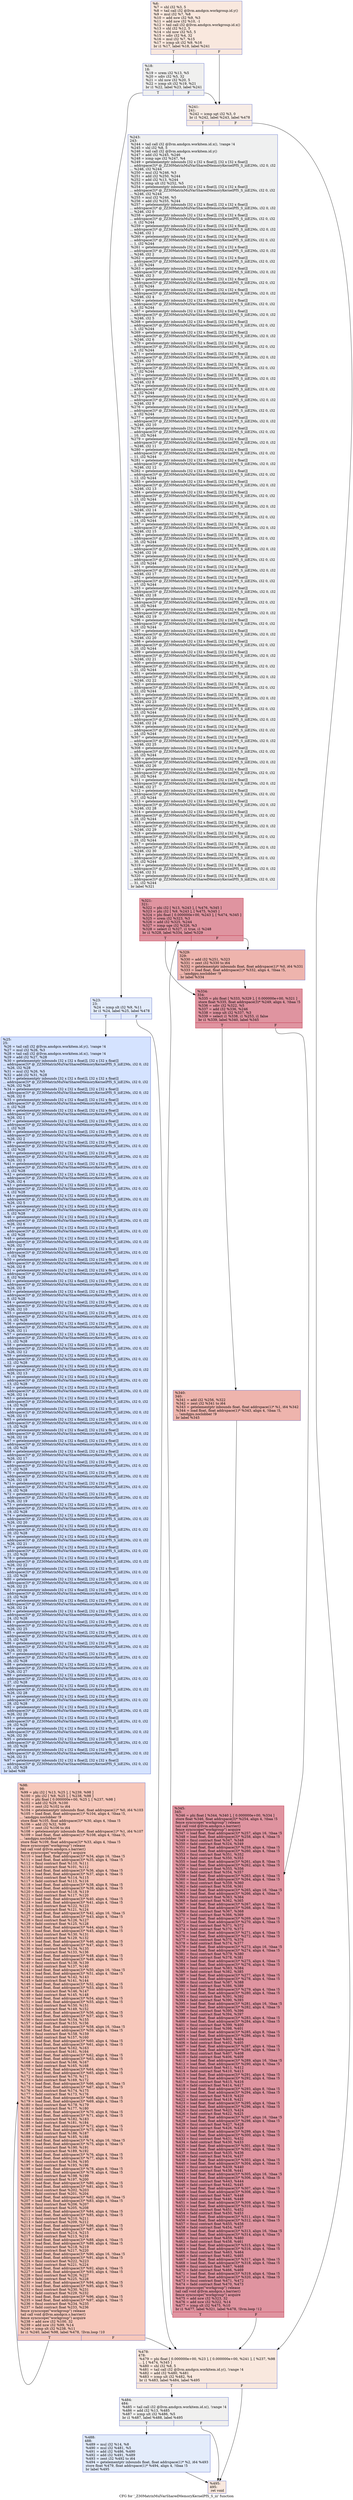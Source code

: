 digraph "CFG for '_Z30MatrixMulVarSharedMemoryKernelPfS_S_iii' function" {
	label="CFG for '_Z30MatrixMulVarSharedMemoryKernelPfS_S_iii' function";

	Node0x4844040 [shape=record,color="#3d50c3ff", style=filled, fillcolor="#f2cab570",label="{%6:\l  %7 = shl i32 %3, 5\l  %8 = tail call i32 @llvm.amdgcn.workgroup.id.y()\l  %9 = mul i32 %7, %8\l  %10 = add nsw i32 %9, %3\l  %11 = add nsw i32 %10, -1\l  %12 = tail call i32 @llvm.amdgcn.workgroup.id.x()\l  %13 = shl i32 %12, 5\l  %14 = shl nsw i32 %5, 5\l  %15 = sdiv i32 %4, 32\l  %16 = mul i32 %7, %15\l  %17 = icmp slt i32 %9, %16\l  br i1 %17, label %18, label %241\l|{<s0>T|<s1>F}}"];
	Node0x4844040:s0 -> Node0x48450b0;
	Node0x4844040:s1 -> Node0x4845140;
	Node0x48450b0 [shape=record,color="#3d50c3ff", style=filled, fillcolor="#dedcdb70",label="{%18:\l18:                                               \l  %19 = srem i32 %13, %5\l  %20 = sdiv i32 %5, 32\l  %21 = shl nsw i32 %20, 5\l  %22 = icmp slt i32 %19, %21\l  br i1 %22, label %23, label %241\l|{<s0>T|<s1>F}}"];
	Node0x48450b0:s0 -> Node0x48454c0;
	Node0x48450b0:s1 -> Node0x4845140;
	Node0x48454c0 [shape=record,color="#3d50c3ff", style=filled, fillcolor="#bfd3f670",label="{%23:\l23:                                               \l  %24 = icmp slt i32 %9, %11\l  br i1 %24, label %25, label %478\l|{<s0>T|<s1>F}}"];
	Node0x48454c0:s0 -> Node0x4845650;
	Node0x48454c0:s1 -> Node0x48456a0;
	Node0x4845650 [shape=record,color="#3d50c3ff", style=filled, fillcolor="#a1c0ff70",label="{%25:\l25:                                               \l  %26 = tail call i32 @llvm.amdgcn.workitem.id.y(), !range !4\l  %27 = mul i32 %26, %3\l  %28 = tail call i32 @llvm.amdgcn.workitem.id.x(), !range !4\l  %29 = add i32 %27, %28\l  %30 = getelementptr inbounds [32 x [32 x float]], [32 x [32 x float]]\l... addrspace(3)* @_ZZ30MatrixMulVarSharedMemoryKernelPfS_S_iiiE2Ms, i32 0, i32\l... %26, i32 %28\l  %31 = mul i32 %26, %5\l  %32 = add i32 %31, %28\l  %33 = getelementptr inbounds [32 x [32 x float]], [32 x [32 x float]]\l... addrspace(3)* @_ZZ30MatrixMulVarSharedMemoryKernelPfS_S_iiiE2Ns, i32 0, i32\l... %26, i32 %28\l  %34 = getelementptr inbounds [32 x [32 x float]], [32 x [32 x float]]\l... addrspace(3)* @_ZZ30MatrixMulVarSharedMemoryKernelPfS_S_iiiE2Ms, i32 0, i32\l... %26, i32 0\l  %35 = getelementptr inbounds [32 x [32 x float]], [32 x [32 x float]]\l... addrspace(3)* @_ZZ30MatrixMulVarSharedMemoryKernelPfS_S_iiiE2Ns, i32 0, i32\l... 0, i32 %28\l  %36 = getelementptr inbounds [32 x [32 x float]], [32 x [32 x float]]\l... addrspace(3)* @_ZZ30MatrixMulVarSharedMemoryKernelPfS_S_iiiE2Ms, i32 0, i32\l... %26, i32 1\l  %37 = getelementptr inbounds [32 x [32 x float]], [32 x [32 x float]]\l... addrspace(3)* @_ZZ30MatrixMulVarSharedMemoryKernelPfS_S_iiiE2Ns, i32 0, i32\l... 1, i32 %28\l  %38 = getelementptr inbounds [32 x [32 x float]], [32 x [32 x float]]\l... addrspace(3)* @_ZZ30MatrixMulVarSharedMemoryKernelPfS_S_iiiE2Ms, i32 0, i32\l... %26, i32 2\l  %39 = getelementptr inbounds [32 x [32 x float]], [32 x [32 x float]]\l... addrspace(3)* @_ZZ30MatrixMulVarSharedMemoryKernelPfS_S_iiiE2Ns, i32 0, i32\l... 2, i32 %28\l  %40 = getelementptr inbounds [32 x [32 x float]], [32 x [32 x float]]\l... addrspace(3)* @_ZZ30MatrixMulVarSharedMemoryKernelPfS_S_iiiE2Ms, i32 0, i32\l... %26, i32 3\l  %41 = getelementptr inbounds [32 x [32 x float]], [32 x [32 x float]]\l... addrspace(3)* @_ZZ30MatrixMulVarSharedMemoryKernelPfS_S_iiiE2Ns, i32 0, i32\l... 3, i32 %28\l  %42 = getelementptr inbounds [32 x [32 x float]], [32 x [32 x float]]\l... addrspace(3)* @_ZZ30MatrixMulVarSharedMemoryKernelPfS_S_iiiE2Ms, i32 0, i32\l... %26, i32 4\l  %43 = getelementptr inbounds [32 x [32 x float]], [32 x [32 x float]]\l... addrspace(3)* @_ZZ30MatrixMulVarSharedMemoryKernelPfS_S_iiiE2Ns, i32 0, i32\l... 4, i32 %28\l  %44 = getelementptr inbounds [32 x [32 x float]], [32 x [32 x float]]\l... addrspace(3)* @_ZZ30MatrixMulVarSharedMemoryKernelPfS_S_iiiE2Ms, i32 0, i32\l... %26, i32 5\l  %45 = getelementptr inbounds [32 x [32 x float]], [32 x [32 x float]]\l... addrspace(3)* @_ZZ30MatrixMulVarSharedMemoryKernelPfS_S_iiiE2Ns, i32 0, i32\l... 5, i32 %28\l  %46 = getelementptr inbounds [32 x [32 x float]], [32 x [32 x float]]\l... addrspace(3)* @_ZZ30MatrixMulVarSharedMemoryKernelPfS_S_iiiE2Ms, i32 0, i32\l... %26, i32 6\l  %47 = getelementptr inbounds [32 x [32 x float]], [32 x [32 x float]]\l... addrspace(3)* @_ZZ30MatrixMulVarSharedMemoryKernelPfS_S_iiiE2Ns, i32 0, i32\l... 6, i32 %28\l  %48 = getelementptr inbounds [32 x [32 x float]], [32 x [32 x float]]\l... addrspace(3)* @_ZZ30MatrixMulVarSharedMemoryKernelPfS_S_iiiE2Ms, i32 0, i32\l... %26, i32 7\l  %49 = getelementptr inbounds [32 x [32 x float]], [32 x [32 x float]]\l... addrspace(3)* @_ZZ30MatrixMulVarSharedMemoryKernelPfS_S_iiiE2Ns, i32 0, i32\l... 7, i32 %28\l  %50 = getelementptr inbounds [32 x [32 x float]], [32 x [32 x float]]\l... addrspace(3)* @_ZZ30MatrixMulVarSharedMemoryKernelPfS_S_iiiE2Ms, i32 0, i32\l... %26, i32 8\l  %51 = getelementptr inbounds [32 x [32 x float]], [32 x [32 x float]]\l... addrspace(3)* @_ZZ30MatrixMulVarSharedMemoryKernelPfS_S_iiiE2Ns, i32 0, i32\l... 8, i32 %28\l  %52 = getelementptr inbounds [32 x [32 x float]], [32 x [32 x float]]\l... addrspace(3)* @_ZZ30MatrixMulVarSharedMemoryKernelPfS_S_iiiE2Ms, i32 0, i32\l... %26, i32 9\l  %53 = getelementptr inbounds [32 x [32 x float]], [32 x [32 x float]]\l... addrspace(3)* @_ZZ30MatrixMulVarSharedMemoryKernelPfS_S_iiiE2Ns, i32 0, i32\l... 9, i32 %28\l  %54 = getelementptr inbounds [32 x [32 x float]], [32 x [32 x float]]\l... addrspace(3)* @_ZZ30MatrixMulVarSharedMemoryKernelPfS_S_iiiE2Ms, i32 0, i32\l... %26, i32 10\l  %55 = getelementptr inbounds [32 x [32 x float]], [32 x [32 x float]]\l... addrspace(3)* @_ZZ30MatrixMulVarSharedMemoryKernelPfS_S_iiiE2Ns, i32 0, i32\l... 10, i32 %28\l  %56 = getelementptr inbounds [32 x [32 x float]], [32 x [32 x float]]\l... addrspace(3)* @_ZZ30MatrixMulVarSharedMemoryKernelPfS_S_iiiE2Ms, i32 0, i32\l... %26, i32 11\l  %57 = getelementptr inbounds [32 x [32 x float]], [32 x [32 x float]]\l... addrspace(3)* @_ZZ30MatrixMulVarSharedMemoryKernelPfS_S_iiiE2Ns, i32 0, i32\l... 11, i32 %28\l  %58 = getelementptr inbounds [32 x [32 x float]], [32 x [32 x float]]\l... addrspace(3)* @_ZZ30MatrixMulVarSharedMemoryKernelPfS_S_iiiE2Ms, i32 0, i32\l... %26, i32 12\l  %59 = getelementptr inbounds [32 x [32 x float]], [32 x [32 x float]]\l... addrspace(3)* @_ZZ30MatrixMulVarSharedMemoryKernelPfS_S_iiiE2Ns, i32 0, i32\l... 12, i32 %28\l  %60 = getelementptr inbounds [32 x [32 x float]], [32 x [32 x float]]\l... addrspace(3)* @_ZZ30MatrixMulVarSharedMemoryKernelPfS_S_iiiE2Ms, i32 0, i32\l... %26, i32 13\l  %61 = getelementptr inbounds [32 x [32 x float]], [32 x [32 x float]]\l... addrspace(3)* @_ZZ30MatrixMulVarSharedMemoryKernelPfS_S_iiiE2Ns, i32 0, i32\l... 13, i32 %28\l  %62 = getelementptr inbounds [32 x [32 x float]], [32 x [32 x float]]\l... addrspace(3)* @_ZZ30MatrixMulVarSharedMemoryKernelPfS_S_iiiE2Ms, i32 0, i32\l... %26, i32 14\l  %63 = getelementptr inbounds [32 x [32 x float]], [32 x [32 x float]]\l... addrspace(3)* @_ZZ30MatrixMulVarSharedMemoryKernelPfS_S_iiiE2Ns, i32 0, i32\l... 14, i32 %28\l  %64 = getelementptr inbounds [32 x [32 x float]], [32 x [32 x float]]\l... addrspace(3)* @_ZZ30MatrixMulVarSharedMemoryKernelPfS_S_iiiE2Ms, i32 0, i32\l... %26, i32 15\l  %65 = getelementptr inbounds [32 x [32 x float]], [32 x [32 x float]]\l... addrspace(3)* @_ZZ30MatrixMulVarSharedMemoryKernelPfS_S_iiiE2Ns, i32 0, i32\l... 15, i32 %28\l  %66 = getelementptr inbounds [32 x [32 x float]], [32 x [32 x float]]\l... addrspace(3)* @_ZZ30MatrixMulVarSharedMemoryKernelPfS_S_iiiE2Ms, i32 0, i32\l... %26, i32 16\l  %67 = getelementptr inbounds [32 x [32 x float]], [32 x [32 x float]]\l... addrspace(3)* @_ZZ30MatrixMulVarSharedMemoryKernelPfS_S_iiiE2Ns, i32 0, i32\l... 16, i32 %28\l  %68 = getelementptr inbounds [32 x [32 x float]], [32 x [32 x float]]\l... addrspace(3)* @_ZZ30MatrixMulVarSharedMemoryKernelPfS_S_iiiE2Ms, i32 0, i32\l... %26, i32 17\l  %69 = getelementptr inbounds [32 x [32 x float]], [32 x [32 x float]]\l... addrspace(3)* @_ZZ30MatrixMulVarSharedMemoryKernelPfS_S_iiiE2Ns, i32 0, i32\l... 17, i32 %28\l  %70 = getelementptr inbounds [32 x [32 x float]], [32 x [32 x float]]\l... addrspace(3)* @_ZZ30MatrixMulVarSharedMemoryKernelPfS_S_iiiE2Ms, i32 0, i32\l... %26, i32 18\l  %71 = getelementptr inbounds [32 x [32 x float]], [32 x [32 x float]]\l... addrspace(3)* @_ZZ30MatrixMulVarSharedMemoryKernelPfS_S_iiiE2Ns, i32 0, i32\l... 18, i32 %28\l  %72 = getelementptr inbounds [32 x [32 x float]], [32 x [32 x float]]\l... addrspace(3)* @_ZZ30MatrixMulVarSharedMemoryKernelPfS_S_iiiE2Ms, i32 0, i32\l... %26, i32 19\l  %73 = getelementptr inbounds [32 x [32 x float]], [32 x [32 x float]]\l... addrspace(3)* @_ZZ30MatrixMulVarSharedMemoryKernelPfS_S_iiiE2Ns, i32 0, i32\l... 19, i32 %28\l  %74 = getelementptr inbounds [32 x [32 x float]], [32 x [32 x float]]\l... addrspace(3)* @_ZZ30MatrixMulVarSharedMemoryKernelPfS_S_iiiE2Ms, i32 0, i32\l... %26, i32 20\l  %75 = getelementptr inbounds [32 x [32 x float]], [32 x [32 x float]]\l... addrspace(3)* @_ZZ30MatrixMulVarSharedMemoryKernelPfS_S_iiiE2Ns, i32 0, i32\l... 20, i32 %28\l  %76 = getelementptr inbounds [32 x [32 x float]], [32 x [32 x float]]\l... addrspace(3)* @_ZZ30MatrixMulVarSharedMemoryKernelPfS_S_iiiE2Ms, i32 0, i32\l... %26, i32 21\l  %77 = getelementptr inbounds [32 x [32 x float]], [32 x [32 x float]]\l... addrspace(3)* @_ZZ30MatrixMulVarSharedMemoryKernelPfS_S_iiiE2Ns, i32 0, i32\l... 21, i32 %28\l  %78 = getelementptr inbounds [32 x [32 x float]], [32 x [32 x float]]\l... addrspace(3)* @_ZZ30MatrixMulVarSharedMemoryKernelPfS_S_iiiE2Ms, i32 0, i32\l... %26, i32 22\l  %79 = getelementptr inbounds [32 x [32 x float]], [32 x [32 x float]]\l... addrspace(3)* @_ZZ30MatrixMulVarSharedMemoryKernelPfS_S_iiiE2Ns, i32 0, i32\l... 22, i32 %28\l  %80 = getelementptr inbounds [32 x [32 x float]], [32 x [32 x float]]\l... addrspace(3)* @_ZZ30MatrixMulVarSharedMemoryKernelPfS_S_iiiE2Ms, i32 0, i32\l... %26, i32 23\l  %81 = getelementptr inbounds [32 x [32 x float]], [32 x [32 x float]]\l... addrspace(3)* @_ZZ30MatrixMulVarSharedMemoryKernelPfS_S_iiiE2Ns, i32 0, i32\l... 23, i32 %28\l  %82 = getelementptr inbounds [32 x [32 x float]], [32 x [32 x float]]\l... addrspace(3)* @_ZZ30MatrixMulVarSharedMemoryKernelPfS_S_iiiE2Ms, i32 0, i32\l... %26, i32 24\l  %83 = getelementptr inbounds [32 x [32 x float]], [32 x [32 x float]]\l... addrspace(3)* @_ZZ30MatrixMulVarSharedMemoryKernelPfS_S_iiiE2Ns, i32 0, i32\l... 24, i32 %28\l  %84 = getelementptr inbounds [32 x [32 x float]], [32 x [32 x float]]\l... addrspace(3)* @_ZZ30MatrixMulVarSharedMemoryKernelPfS_S_iiiE2Ms, i32 0, i32\l... %26, i32 25\l  %85 = getelementptr inbounds [32 x [32 x float]], [32 x [32 x float]]\l... addrspace(3)* @_ZZ30MatrixMulVarSharedMemoryKernelPfS_S_iiiE2Ns, i32 0, i32\l... 25, i32 %28\l  %86 = getelementptr inbounds [32 x [32 x float]], [32 x [32 x float]]\l... addrspace(3)* @_ZZ30MatrixMulVarSharedMemoryKernelPfS_S_iiiE2Ms, i32 0, i32\l... %26, i32 26\l  %87 = getelementptr inbounds [32 x [32 x float]], [32 x [32 x float]]\l... addrspace(3)* @_ZZ30MatrixMulVarSharedMemoryKernelPfS_S_iiiE2Ns, i32 0, i32\l... 26, i32 %28\l  %88 = getelementptr inbounds [32 x [32 x float]], [32 x [32 x float]]\l... addrspace(3)* @_ZZ30MatrixMulVarSharedMemoryKernelPfS_S_iiiE2Ms, i32 0, i32\l... %26, i32 27\l  %89 = getelementptr inbounds [32 x [32 x float]], [32 x [32 x float]]\l... addrspace(3)* @_ZZ30MatrixMulVarSharedMemoryKernelPfS_S_iiiE2Ns, i32 0, i32\l... 27, i32 %28\l  %90 = getelementptr inbounds [32 x [32 x float]], [32 x [32 x float]]\l... addrspace(3)* @_ZZ30MatrixMulVarSharedMemoryKernelPfS_S_iiiE2Ms, i32 0, i32\l... %26, i32 28\l  %91 = getelementptr inbounds [32 x [32 x float]], [32 x [32 x float]]\l... addrspace(3)* @_ZZ30MatrixMulVarSharedMemoryKernelPfS_S_iiiE2Ns, i32 0, i32\l... 28, i32 %28\l  %92 = getelementptr inbounds [32 x [32 x float]], [32 x [32 x float]]\l... addrspace(3)* @_ZZ30MatrixMulVarSharedMemoryKernelPfS_S_iiiE2Ms, i32 0, i32\l... %26, i32 29\l  %93 = getelementptr inbounds [32 x [32 x float]], [32 x [32 x float]]\l... addrspace(3)* @_ZZ30MatrixMulVarSharedMemoryKernelPfS_S_iiiE2Ns, i32 0, i32\l... 29, i32 %28\l  %94 = getelementptr inbounds [32 x [32 x float]], [32 x [32 x float]]\l... addrspace(3)* @_ZZ30MatrixMulVarSharedMemoryKernelPfS_S_iiiE2Ms, i32 0, i32\l... %26, i32 30\l  %95 = getelementptr inbounds [32 x [32 x float]], [32 x [32 x float]]\l... addrspace(3)* @_ZZ30MatrixMulVarSharedMemoryKernelPfS_S_iiiE2Ns, i32 0, i32\l... 30, i32 %28\l  %96 = getelementptr inbounds [32 x [32 x float]], [32 x [32 x float]]\l... addrspace(3)* @_ZZ30MatrixMulVarSharedMemoryKernelPfS_S_iiiE2Ms, i32 0, i32\l... %26, i32 31\l  %97 = getelementptr inbounds [32 x [32 x float]], [32 x [32 x float]]\l... addrspace(3)* @_ZZ30MatrixMulVarSharedMemoryKernelPfS_S_iiiE2Ns, i32 0, i32\l... 31, i32 %28\l  br label %98\l}"];
	Node0x4845650 -> Node0x484b2d0;
	Node0x484b2d0 [shape=record,color="#3d50c3ff", style=filled, fillcolor="#ed836670",label="{%98:\l98:                                               \l  %99 = phi i32 [ %13, %25 ], [ %239, %98 ]\l  %100 = phi i32 [ %9, %25 ], [ %238, %98 ]\l  %101 = phi float [ 0.000000e+00, %25 ], [ %237, %98 ]\l  %102 = add i32 %29, %100\l  %103 = zext i32 %102 to i64\l  %104 = getelementptr inbounds float, float addrspace(1)* %0, i64 %103\l  %105 = load float, float addrspace(1)* %104, align 4, !tbaa !5,\l... !amdgpu.noclobber !9\l  store float %105, float addrspace(3)* %30, align 4, !tbaa !5\l  %106 = add i32 %32, %99\l  %107 = zext i32 %106 to i64\l  %108 = getelementptr inbounds float, float addrspace(1)* %1, i64 %107\l  %109 = load float, float addrspace(1)* %108, align 4, !tbaa !5,\l... !amdgpu.noclobber !9\l  store float %109, float addrspace(3)* %33, align 4, !tbaa !5\l  fence syncscope(\"workgroup\") release\l  tail call void @llvm.amdgcn.s.barrier()\l  fence syncscope(\"workgroup\") acquire\l  %110 = load float, float addrspace(3)* %34, align 16, !tbaa !5\l  %111 = load float, float addrspace(3)* %35, align 4, !tbaa !5\l  %112 = fmul contract float %110, %111\l  %113 = fadd contract float %101, %112\l  %114 = load float, float addrspace(3)* %36, align 4, !tbaa !5\l  %115 = load float, float addrspace(3)* %37, align 4, !tbaa !5\l  %116 = fmul contract float %114, %115\l  %117 = fadd contract float %113, %116\l  %118 = load float, float addrspace(3)* %38, align 8, !tbaa !5\l  %119 = load float, float addrspace(3)* %39, align 4, !tbaa !5\l  %120 = fmul contract float %118, %119\l  %121 = fadd contract float %117, %120\l  %122 = load float, float addrspace(3)* %40, align 4, !tbaa !5\l  %123 = load float, float addrspace(3)* %41, align 4, !tbaa !5\l  %124 = fmul contract float %122, %123\l  %125 = fadd contract float %121, %124\l  %126 = load float, float addrspace(3)* %42, align 16, !tbaa !5\l  %127 = load float, float addrspace(3)* %43, align 4, !tbaa !5\l  %128 = fmul contract float %126, %127\l  %129 = fadd contract float %125, %128\l  %130 = load float, float addrspace(3)* %44, align 4, !tbaa !5\l  %131 = load float, float addrspace(3)* %45, align 4, !tbaa !5\l  %132 = fmul contract float %130, %131\l  %133 = fadd contract float %129, %132\l  %134 = load float, float addrspace(3)* %46, align 8, !tbaa !5\l  %135 = load float, float addrspace(3)* %47, align 4, !tbaa !5\l  %136 = fmul contract float %134, %135\l  %137 = fadd contract float %133, %136\l  %138 = load float, float addrspace(3)* %48, align 4, !tbaa !5\l  %139 = load float, float addrspace(3)* %49, align 4, !tbaa !5\l  %140 = fmul contract float %138, %139\l  %141 = fadd contract float %137, %140\l  %142 = load float, float addrspace(3)* %50, align 16, !tbaa !5\l  %143 = load float, float addrspace(3)* %51, align 4, !tbaa !5\l  %144 = fmul contract float %142, %143\l  %145 = fadd contract float %141, %144\l  %146 = load float, float addrspace(3)* %52, align 4, !tbaa !5\l  %147 = load float, float addrspace(3)* %53, align 4, !tbaa !5\l  %148 = fmul contract float %146, %147\l  %149 = fadd contract float %145, %148\l  %150 = load float, float addrspace(3)* %54, align 8, !tbaa !5\l  %151 = load float, float addrspace(3)* %55, align 4, !tbaa !5\l  %152 = fmul contract float %150, %151\l  %153 = fadd contract float %149, %152\l  %154 = load float, float addrspace(3)* %56, align 4, !tbaa !5\l  %155 = load float, float addrspace(3)* %57, align 4, !tbaa !5\l  %156 = fmul contract float %154, %155\l  %157 = fadd contract float %153, %156\l  %158 = load float, float addrspace(3)* %58, align 16, !tbaa !5\l  %159 = load float, float addrspace(3)* %59, align 4, !tbaa !5\l  %160 = fmul contract float %158, %159\l  %161 = fadd contract float %157, %160\l  %162 = load float, float addrspace(3)* %60, align 4, !tbaa !5\l  %163 = load float, float addrspace(3)* %61, align 4, !tbaa !5\l  %164 = fmul contract float %162, %163\l  %165 = fadd contract float %161, %164\l  %166 = load float, float addrspace(3)* %62, align 8, !tbaa !5\l  %167 = load float, float addrspace(3)* %63, align 4, !tbaa !5\l  %168 = fmul contract float %166, %167\l  %169 = fadd contract float %165, %168\l  %170 = load float, float addrspace(3)* %64, align 4, !tbaa !5\l  %171 = load float, float addrspace(3)* %65, align 4, !tbaa !5\l  %172 = fmul contract float %170, %171\l  %173 = fadd contract float %169, %172\l  %174 = load float, float addrspace(3)* %66, align 16, !tbaa !5\l  %175 = load float, float addrspace(3)* %67, align 4, !tbaa !5\l  %176 = fmul contract float %174, %175\l  %177 = fadd contract float %173, %176\l  %178 = load float, float addrspace(3)* %68, align 4, !tbaa !5\l  %179 = load float, float addrspace(3)* %69, align 4, !tbaa !5\l  %180 = fmul contract float %178, %179\l  %181 = fadd contract float %177, %180\l  %182 = load float, float addrspace(3)* %70, align 8, !tbaa !5\l  %183 = load float, float addrspace(3)* %71, align 4, !tbaa !5\l  %184 = fmul contract float %182, %183\l  %185 = fadd contract float %181, %184\l  %186 = load float, float addrspace(3)* %72, align 4, !tbaa !5\l  %187 = load float, float addrspace(3)* %73, align 4, !tbaa !5\l  %188 = fmul contract float %186, %187\l  %189 = fadd contract float %185, %188\l  %190 = load float, float addrspace(3)* %74, align 16, !tbaa !5\l  %191 = load float, float addrspace(3)* %75, align 4, !tbaa !5\l  %192 = fmul contract float %190, %191\l  %193 = fadd contract float %189, %192\l  %194 = load float, float addrspace(3)* %76, align 4, !tbaa !5\l  %195 = load float, float addrspace(3)* %77, align 4, !tbaa !5\l  %196 = fmul contract float %194, %195\l  %197 = fadd contract float %193, %196\l  %198 = load float, float addrspace(3)* %78, align 8, !tbaa !5\l  %199 = load float, float addrspace(3)* %79, align 4, !tbaa !5\l  %200 = fmul contract float %198, %199\l  %201 = fadd contract float %197, %200\l  %202 = load float, float addrspace(3)* %80, align 4, !tbaa !5\l  %203 = load float, float addrspace(3)* %81, align 4, !tbaa !5\l  %204 = fmul contract float %202, %203\l  %205 = fadd contract float %201, %204\l  %206 = load float, float addrspace(3)* %82, align 16, !tbaa !5\l  %207 = load float, float addrspace(3)* %83, align 4, !tbaa !5\l  %208 = fmul contract float %206, %207\l  %209 = fadd contract float %205, %208\l  %210 = load float, float addrspace(3)* %84, align 4, !tbaa !5\l  %211 = load float, float addrspace(3)* %85, align 4, !tbaa !5\l  %212 = fmul contract float %210, %211\l  %213 = fadd contract float %209, %212\l  %214 = load float, float addrspace(3)* %86, align 8, !tbaa !5\l  %215 = load float, float addrspace(3)* %87, align 4, !tbaa !5\l  %216 = fmul contract float %214, %215\l  %217 = fadd contract float %213, %216\l  %218 = load float, float addrspace(3)* %88, align 4, !tbaa !5\l  %219 = load float, float addrspace(3)* %89, align 4, !tbaa !5\l  %220 = fmul contract float %218, %219\l  %221 = fadd contract float %217, %220\l  %222 = load float, float addrspace(3)* %90, align 16, !tbaa !5\l  %223 = load float, float addrspace(3)* %91, align 4, !tbaa !5\l  %224 = fmul contract float %222, %223\l  %225 = fadd contract float %221, %224\l  %226 = load float, float addrspace(3)* %92, align 4, !tbaa !5\l  %227 = load float, float addrspace(3)* %93, align 4, !tbaa !5\l  %228 = fmul contract float %226, %227\l  %229 = fadd contract float %225, %228\l  %230 = load float, float addrspace(3)* %94, align 8, !tbaa !5\l  %231 = load float, float addrspace(3)* %95, align 4, !tbaa !5\l  %232 = fmul contract float %230, %231\l  %233 = fadd contract float %229, %232\l  %234 = load float, float addrspace(3)* %96, align 4, !tbaa !5\l  %235 = load float, float addrspace(3)* %97, align 4, !tbaa !5\l  %236 = fmul contract float %234, %235\l  %237 = fadd contract float %233, %236\l  fence syncscope(\"workgroup\") release\l  tail call void @llvm.amdgcn.s.barrier()\l  fence syncscope(\"workgroup\") acquire\l  %238 = add nsw i32 %100, 32\l  %239 = add nsw i32 %99, %14\l  %240 = icmp slt i32 %238, %11\l  br i1 %240, label %98, label %478, !llvm.loop !10\l|{<s0>T|<s1>F}}"];
	Node0x484b2d0:s0 -> Node0x484b2d0;
	Node0x484b2d0:s1 -> Node0x48456a0;
	Node0x4845140 [shape=record,color="#3d50c3ff", style=filled, fillcolor="#ecd3c570",label="{%241:\l241:                                              \l  %242 = icmp sgt i32 %3, 0\l  br i1 %242, label %243, label %478\l|{<s0>T|<s1>F}}"];
	Node0x4845140:s0 -> Node0x48535e0;
	Node0x4845140:s1 -> Node0x48456a0;
	Node0x48535e0 [shape=record,color="#3d50c3ff", style=filled, fillcolor="#dbdcde70",label="{%243:\l243:                                              \l  %244 = tail call i32 @llvm.amdgcn.workitem.id.x(), !range !4\l  %245 = shl i32 %8, 5\l  %246 = tail call i32 @llvm.amdgcn.workitem.id.y()\l  %247 = add i32 %245, %246\l  %248 = icmp uge i32 %247, %4\l  %249 = getelementptr inbounds [32 x [32 x float]], [32 x [32 x float]]\l... addrspace(3)* @_ZZ30MatrixMulVarSharedMemoryKernelPfS_S_iiiE2Ms, i32 0, i32\l... %246, i32 %244\l  %250 = mul i32 %246, %3\l  %251 = add i32 %250, %244\l  %252 = add i32 %13, %244\l  %253 = icmp ult i32 %252, %5\l  %254 = getelementptr inbounds [32 x [32 x float]], [32 x [32 x float]]\l... addrspace(3)* @_ZZ30MatrixMulVarSharedMemoryKernelPfS_S_iiiE2Ns, i32 0, i32\l... %246, i32 %244\l  %255 = mul i32 %246, %5\l  %256 = add i32 %255, %244\l  %257 = getelementptr inbounds [32 x [32 x float]], [32 x [32 x float]]\l... addrspace(3)* @_ZZ30MatrixMulVarSharedMemoryKernelPfS_S_iiiE2Ms, i32 0, i32\l... %246, i32 0\l  %258 = getelementptr inbounds [32 x [32 x float]], [32 x [32 x float]]\l... addrspace(3)* @_ZZ30MatrixMulVarSharedMemoryKernelPfS_S_iiiE2Ns, i32 0, i32\l... 0, i32 %244\l  %259 = getelementptr inbounds [32 x [32 x float]], [32 x [32 x float]]\l... addrspace(3)* @_ZZ30MatrixMulVarSharedMemoryKernelPfS_S_iiiE2Ms, i32 0, i32\l... %246, i32 1\l  %260 = getelementptr inbounds [32 x [32 x float]], [32 x [32 x float]]\l... addrspace(3)* @_ZZ30MatrixMulVarSharedMemoryKernelPfS_S_iiiE2Ns, i32 0, i32\l... 1, i32 %244\l  %261 = getelementptr inbounds [32 x [32 x float]], [32 x [32 x float]]\l... addrspace(3)* @_ZZ30MatrixMulVarSharedMemoryKernelPfS_S_iiiE2Ms, i32 0, i32\l... %246, i32 2\l  %262 = getelementptr inbounds [32 x [32 x float]], [32 x [32 x float]]\l... addrspace(3)* @_ZZ30MatrixMulVarSharedMemoryKernelPfS_S_iiiE2Ns, i32 0, i32\l... 2, i32 %244\l  %263 = getelementptr inbounds [32 x [32 x float]], [32 x [32 x float]]\l... addrspace(3)* @_ZZ30MatrixMulVarSharedMemoryKernelPfS_S_iiiE2Ms, i32 0, i32\l... %246, i32 3\l  %264 = getelementptr inbounds [32 x [32 x float]], [32 x [32 x float]]\l... addrspace(3)* @_ZZ30MatrixMulVarSharedMemoryKernelPfS_S_iiiE2Ns, i32 0, i32\l... 3, i32 %244\l  %265 = getelementptr inbounds [32 x [32 x float]], [32 x [32 x float]]\l... addrspace(3)* @_ZZ30MatrixMulVarSharedMemoryKernelPfS_S_iiiE2Ms, i32 0, i32\l... %246, i32 4\l  %266 = getelementptr inbounds [32 x [32 x float]], [32 x [32 x float]]\l... addrspace(3)* @_ZZ30MatrixMulVarSharedMemoryKernelPfS_S_iiiE2Ns, i32 0, i32\l... 4, i32 %244\l  %267 = getelementptr inbounds [32 x [32 x float]], [32 x [32 x float]]\l... addrspace(3)* @_ZZ30MatrixMulVarSharedMemoryKernelPfS_S_iiiE2Ms, i32 0, i32\l... %246, i32 5\l  %268 = getelementptr inbounds [32 x [32 x float]], [32 x [32 x float]]\l... addrspace(3)* @_ZZ30MatrixMulVarSharedMemoryKernelPfS_S_iiiE2Ns, i32 0, i32\l... 5, i32 %244\l  %269 = getelementptr inbounds [32 x [32 x float]], [32 x [32 x float]]\l... addrspace(3)* @_ZZ30MatrixMulVarSharedMemoryKernelPfS_S_iiiE2Ms, i32 0, i32\l... %246, i32 6\l  %270 = getelementptr inbounds [32 x [32 x float]], [32 x [32 x float]]\l... addrspace(3)* @_ZZ30MatrixMulVarSharedMemoryKernelPfS_S_iiiE2Ns, i32 0, i32\l... 6, i32 %244\l  %271 = getelementptr inbounds [32 x [32 x float]], [32 x [32 x float]]\l... addrspace(3)* @_ZZ30MatrixMulVarSharedMemoryKernelPfS_S_iiiE2Ms, i32 0, i32\l... %246, i32 7\l  %272 = getelementptr inbounds [32 x [32 x float]], [32 x [32 x float]]\l... addrspace(3)* @_ZZ30MatrixMulVarSharedMemoryKernelPfS_S_iiiE2Ns, i32 0, i32\l... 7, i32 %244\l  %273 = getelementptr inbounds [32 x [32 x float]], [32 x [32 x float]]\l... addrspace(3)* @_ZZ30MatrixMulVarSharedMemoryKernelPfS_S_iiiE2Ms, i32 0, i32\l... %246, i32 8\l  %274 = getelementptr inbounds [32 x [32 x float]], [32 x [32 x float]]\l... addrspace(3)* @_ZZ30MatrixMulVarSharedMemoryKernelPfS_S_iiiE2Ns, i32 0, i32\l... 8, i32 %244\l  %275 = getelementptr inbounds [32 x [32 x float]], [32 x [32 x float]]\l... addrspace(3)* @_ZZ30MatrixMulVarSharedMemoryKernelPfS_S_iiiE2Ms, i32 0, i32\l... %246, i32 9\l  %276 = getelementptr inbounds [32 x [32 x float]], [32 x [32 x float]]\l... addrspace(3)* @_ZZ30MatrixMulVarSharedMemoryKernelPfS_S_iiiE2Ns, i32 0, i32\l... 9, i32 %244\l  %277 = getelementptr inbounds [32 x [32 x float]], [32 x [32 x float]]\l... addrspace(3)* @_ZZ30MatrixMulVarSharedMemoryKernelPfS_S_iiiE2Ms, i32 0, i32\l... %246, i32 10\l  %278 = getelementptr inbounds [32 x [32 x float]], [32 x [32 x float]]\l... addrspace(3)* @_ZZ30MatrixMulVarSharedMemoryKernelPfS_S_iiiE2Ns, i32 0, i32\l... 10, i32 %244\l  %279 = getelementptr inbounds [32 x [32 x float]], [32 x [32 x float]]\l... addrspace(3)* @_ZZ30MatrixMulVarSharedMemoryKernelPfS_S_iiiE2Ms, i32 0, i32\l... %246, i32 11\l  %280 = getelementptr inbounds [32 x [32 x float]], [32 x [32 x float]]\l... addrspace(3)* @_ZZ30MatrixMulVarSharedMemoryKernelPfS_S_iiiE2Ns, i32 0, i32\l... 11, i32 %244\l  %281 = getelementptr inbounds [32 x [32 x float]], [32 x [32 x float]]\l... addrspace(3)* @_ZZ30MatrixMulVarSharedMemoryKernelPfS_S_iiiE2Ms, i32 0, i32\l... %246, i32 12\l  %282 = getelementptr inbounds [32 x [32 x float]], [32 x [32 x float]]\l... addrspace(3)* @_ZZ30MatrixMulVarSharedMemoryKernelPfS_S_iiiE2Ns, i32 0, i32\l... 12, i32 %244\l  %283 = getelementptr inbounds [32 x [32 x float]], [32 x [32 x float]]\l... addrspace(3)* @_ZZ30MatrixMulVarSharedMemoryKernelPfS_S_iiiE2Ms, i32 0, i32\l... %246, i32 13\l  %284 = getelementptr inbounds [32 x [32 x float]], [32 x [32 x float]]\l... addrspace(3)* @_ZZ30MatrixMulVarSharedMemoryKernelPfS_S_iiiE2Ns, i32 0, i32\l... 13, i32 %244\l  %285 = getelementptr inbounds [32 x [32 x float]], [32 x [32 x float]]\l... addrspace(3)* @_ZZ30MatrixMulVarSharedMemoryKernelPfS_S_iiiE2Ms, i32 0, i32\l... %246, i32 14\l  %286 = getelementptr inbounds [32 x [32 x float]], [32 x [32 x float]]\l... addrspace(3)* @_ZZ30MatrixMulVarSharedMemoryKernelPfS_S_iiiE2Ns, i32 0, i32\l... 14, i32 %244\l  %287 = getelementptr inbounds [32 x [32 x float]], [32 x [32 x float]]\l... addrspace(3)* @_ZZ30MatrixMulVarSharedMemoryKernelPfS_S_iiiE2Ms, i32 0, i32\l... %246, i32 15\l  %288 = getelementptr inbounds [32 x [32 x float]], [32 x [32 x float]]\l... addrspace(3)* @_ZZ30MatrixMulVarSharedMemoryKernelPfS_S_iiiE2Ns, i32 0, i32\l... 15, i32 %244\l  %289 = getelementptr inbounds [32 x [32 x float]], [32 x [32 x float]]\l... addrspace(3)* @_ZZ30MatrixMulVarSharedMemoryKernelPfS_S_iiiE2Ms, i32 0, i32\l... %246, i32 16\l  %290 = getelementptr inbounds [32 x [32 x float]], [32 x [32 x float]]\l... addrspace(3)* @_ZZ30MatrixMulVarSharedMemoryKernelPfS_S_iiiE2Ns, i32 0, i32\l... 16, i32 %244\l  %291 = getelementptr inbounds [32 x [32 x float]], [32 x [32 x float]]\l... addrspace(3)* @_ZZ30MatrixMulVarSharedMemoryKernelPfS_S_iiiE2Ms, i32 0, i32\l... %246, i32 17\l  %292 = getelementptr inbounds [32 x [32 x float]], [32 x [32 x float]]\l... addrspace(3)* @_ZZ30MatrixMulVarSharedMemoryKernelPfS_S_iiiE2Ns, i32 0, i32\l... 17, i32 %244\l  %293 = getelementptr inbounds [32 x [32 x float]], [32 x [32 x float]]\l... addrspace(3)* @_ZZ30MatrixMulVarSharedMemoryKernelPfS_S_iiiE2Ms, i32 0, i32\l... %246, i32 18\l  %294 = getelementptr inbounds [32 x [32 x float]], [32 x [32 x float]]\l... addrspace(3)* @_ZZ30MatrixMulVarSharedMemoryKernelPfS_S_iiiE2Ns, i32 0, i32\l... 18, i32 %244\l  %295 = getelementptr inbounds [32 x [32 x float]], [32 x [32 x float]]\l... addrspace(3)* @_ZZ30MatrixMulVarSharedMemoryKernelPfS_S_iiiE2Ms, i32 0, i32\l... %246, i32 19\l  %296 = getelementptr inbounds [32 x [32 x float]], [32 x [32 x float]]\l... addrspace(3)* @_ZZ30MatrixMulVarSharedMemoryKernelPfS_S_iiiE2Ns, i32 0, i32\l... 19, i32 %244\l  %297 = getelementptr inbounds [32 x [32 x float]], [32 x [32 x float]]\l... addrspace(3)* @_ZZ30MatrixMulVarSharedMemoryKernelPfS_S_iiiE2Ms, i32 0, i32\l... %246, i32 20\l  %298 = getelementptr inbounds [32 x [32 x float]], [32 x [32 x float]]\l... addrspace(3)* @_ZZ30MatrixMulVarSharedMemoryKernelPfS_S_iiiE2Ns, i32 0, i32\l... 20, i32 %244\l  %299 = getelementptr inbounds [32 x [32 x float]], [32 x [32 x float]]\l... addrspace(3)* @_ZZ30MatrixMulVarSharedMemoryKernelPfS_S_iiiE2Ms, i32 0, i32\l... %246, i32 21\l  %300 = getelementptr inbounds [32 x [32 x float]], [32 x [32 x float]]\l... addrspace(3)* @_ZZ30MatrixMulVarSharedMemoryKernelPfS_S_iiiE2Ns, i32 0, i32\l... 21, i32 %244\l  %301 = getelementptr inbounds [32 x [32 x float]], [32 x [32 x float]]\l... addrspace(3)* @_ZZ30MatrixMulVarSharedMemoryKernelPfS_S_iiiE2Ms, i32 0, i32\l... %246, i32 22\l  %302 = getelementptr inbounds [32 x [32 x float]], [32 x [32 x float]]\l... addrspace(3)* @_ZZ30MatrixMulVarSharedMemoryKernelPfS_S_iiiE2Ns, i32 0, i32\l... 22, i32 %244\l  %303 = getelementptr inbounds [32 x [32 x float]], [32 x [32 x float]]\l... addrspace(3)* @_ZZ30MatrixMulVarSharedMemoryKernelPfS_S_iiiE2Ms, i32 0, i32\l... %246, i32 23\l  %304 = getelementptr inbounds [32 x [32 x float]], [32 x [32 x float]]\l... addrspace(3)* @_ZZ30MatrixMulVarSharedMemoryKernelPfS_S_iiiE2Ns, i32 0, i32\l... 23, i32 %244\l  %305 = getelementptr inbounds [32 x [32 x float]], [32 x [32 x float]]\l... addrspace(3)* @_ZZ30MatrixMulVarSharedMemoryKernelPfS_S_iiiE2Ms, i32 0, i32\l... %246, i32 24\l  %306 = getelementptr inbounds [32 x [32 x float]], [32 x [32 x float]]\l... addrspace(3)* @_ZZ30MatrixMulVarSharedMemoryKernelPfS_S_iiiE2Ns, i32 0, i32\l... 24, i32 %244\l  %307 = getelementptr inbounds [32 x [32 x float]], [32 x [32 x float]]\l... addrspace(3)* @_ZZ30MatrixMulVarSharedMemoryKernelPfS_S_iiiE2Ms, i32 0, i32\l... %246, i32 25\l  %308 = getelementptr inbounds [32 x [32 x float]], [32 x [32 x float]]\l... addrspace(3)* @_ZZ30MatrixMulVarSharedMemoryKernelPfS_S_iiiE2Ns, i32 0, i32\l... 25, i32 %244\l  %309 = getelementptr inbounds [32 x [32 x float]], [32 x [32 x float]]\l... addrspace(3)* @_ZZ30MatrixMulVarSharedMemoryKernelPfS_S_iiiE2Ms, i32 0, i32\l... %246, i32 26\l  %310 = getelementptr inbounds [32 x [32 x float]], [32 x [32 x float]]\l... addrspace(3)* @_ZZ30MatrixMulVarSharedMemoryKernelPfS_S_iiiE2Ns, i32 0, i32\l... 26, i32 %244\l  %311 = getelementptr inbounds [32 x [32 x float]], [32 x [32 x float]]\l... addrspace(3)* @_ZZ30MatrixMulVarSharedMemoryKernelPfS_S_iiiE2Ms, i32 0, i32\l... %246, i32 27\l  %312 = getelementptr inbounds [32 x [32 x float]], [32 x [32 x float]]\l... addrspace(3)* @_ZZ30MatrixMulVarSharedMemoryKernelPfS_S_iiiE2Ns, i32 0, i32\l... 27, i32 %244\l  %313 = getelementptr inbounds [32 x [32 x float]], [32 x [32 x float]]\l... addrspace(3)* @_ZZ30MatrixMulVarSharedMemoryKernelPfS_S_iiiE2Ms, i32 0, i32\l... %246, i32 28\l  %314 = getelementptr inbounds [32 x [32 x float]], [32 x [32 x float]]\l... addrspace(3)* @_ZZ30MatrixMulVarSharedMemoryKernelPfS_S_iiiE2Ns, i32 0, i32\l... 28, i32 %244\l  %315 = getelementptr inbounds [32 x [32 x float]], [32 x [32 x float]]\l... addrspace(3)* @_ZZ30MatrixMulVarSharedMemoryKernelPfS_S_iiiE2Ms, i32 0, i32\l... %246, i32 29\l  %316 = getelementptr inbounds [32 x [32 x float]], [32 x [32 x float]]\l... addrspace(3)* @_ZZ30MatrixMulVarSharedMemoryKernelPfS_S_iiiE2Ns, i32 0, i32\l... 29, i32 %244\l  %317 = getelementptr inbounds [32 x [32 x float]], [32 x [32 x float]]\l... addrspace(3)* @_ZZ30MatrixMulVarSharedMemoryKernelPfS_S_iiiE2Ms, i32 0, i32\l... %246, i32 30\l  %318 = getelementptr inbounds [32 x [32 x float]], [32 x [32 x float]]\l... addrspace(3)* @_ZZ30MatrixMulVarSharedMemoryKernelPfS_S_iiiE2Ns, i32 0, i32\l... 30, i32 %244\l  %319 = getelementptr inbounds [32 x [32 x float]], [32 x [32 x float]]\l... addrspace(3)* @_ZZ30MatrixMulVarSharedMemoryKernelPfS_S_iiiE2Ms, i32 0, i32\l... %246, i32 31\l  %320 = getelementptr inbounds [32 x [32 x float]], [32 x [32 x float]]\l... addrspace(3)* @_ZZ30MatrixMulVarSharedMemoryKernelPfS_S_iiiE2Ns, i32 0, i32\l... 31, i32 %244\l  br label %321\l}"];
	Node0x48535e0 -> Node0x48536e0;
	Node0x48536e0 [shape=record,color="#b70d28ff", style=filled, fillcolor="#b70d2870",label="{%321:\l321:                                              \l  %322 = phi i32 [ %13, %243 ], [ %476, %345 ]\l  %323 = phi i32 [ %9, %243 ], [ %475, %345 ]\l  %324 = phi float [ 0.000000e+00, %243 ], [ %474, %345 ]\l  %325 = srem i32 %323, %3\l  %326 = add i32 %325, %244\l  %327 = icmp uge i32 %326, %3\l  %328 = select i1 %327, i1 true, i1 %248\l  br i1 %328, label %334, label %329\l|{<s0>T|<s1>F}}"];
	Node0x48536e0:s0 -> Node0x48585b0;
	Node0x48536e0:s1 -> Node0x4858640;
	Node0x4858640 [shape=record,color="#3d50c3ff", style=filled, fillcolor="#d8564670",label="{%329:\l329:                                              \l  %330 = add i32 %251, %323\l  %331 = zext i32 %330 to i64\l  %332 = getelementptr inbounds float, float addrspace(1)* %0, i64 %331\l  %333 = load float, float addrspace(1)* %332, align 4, !tbaa !5,\l... !amdgpu.noclobber !9\l  br label %334\l}"];
	Node0x4858640 -> Node0x48585b0;
	Node0x48585b0 [shape=record,color="#b70d28ff", style=filled, fillcolor="#b70d2870",label="{%334:\l334:                                              \l  %335 = phi float [ %333, %329 ], [ 0.000000e+00, %321 ]\l  store float %335, float addrspace(3)* %249, align 4, !tbaa !5\l  %336 = sdiv i32 %322, %5\l  %337 = add i32 %336, %246\l  %338 = icmp ult i32 %337, %3\l  %339 = select i1 %338, i1 %253, i1 false\l  br i1 %339, label %340, label %345\l|{<s0>T|<s1>F}}"];
	Node0x48585b0:s0 -> Node0x4858dd0;
	Node0x48585b0:s1 -> Node0x4853b00;
	Node0x4858dd0 [shape=record,color="#3d50c3ff", style=filled, fillcolor="#d8564670",label="{%340:\l340:                                              \l  %341 = add i32 %256, %322\l  %342 = zext i32 %341 to i64\l  %343 = getelementptr inbounds float, float addrspace(1)* %1, i64 %342\l  %344 = load float, float addrspace(1)* %343, align 4, !tbaa !5,\l... !amdgpu.noclobber !9\l  br label %345\l}"];
	Node0x4858dd0 -> Node0x4853b00;
	Node0x4853b00 [shape=record,color="#b70d28ff", style=filled, fillcolor="#b70d2870",label="{%345:\l345:                                              \l  %346 = phi float [ %344, %340 ], [ 0.000000e+00, %334 ]\l  store float %346, float addrspace(3)* %254, align 4, !tbaa !5\l  fence syncscope(\"workgroup\") release\l  tail call void @llvm.amdgcn.s.barrier()\l  fence syncscope(\"workgroup\") acquire\l  %347 = load float, float addrspace(3)* %257, align 16, !tbaa !5\l  %348 = load float, float addrspace(3)* %258, align 4, !tbaa !5\l  %349 = fmul contract float %347, %348\l  %350 = fadd contract float %324, %349\l  %351 = load float, float addrspace(3)* %259, align 4, !tbaa !5\l  %352 = load float, float addrspace(3)* %260, align 4, !tbaa !5\l  %353 = fmul contract float %351, %352\l  %354 = fadd contract float %350, %353\l  %355 = load float, float addrspace(3)* %261, align 8, !tbaa !5\l  %356 = load float, float addrspace(3)* %262, align 4, !tbaa !5\l  %357 = fmul contract float %355, %356\l  %358 = fadd contract float %354, %357\l  %359 = load float, float addrspace(3)* %263, align 4, !tbaa !5\l  %360 = load float, float addrspace(3)* %264, align 4, !tbaa !5\l  %361 = fmul contract float %359, %360\l  %362 = fadd contract float %358, %361\l  %363 = load float, float addrspace(3)* %265, align 16, !tbaa !5\l  %364 = load float, float addrspace(3)* %266, align 4, !tbaa !5\l  %365 = fmul contract float %363, %364\l  %366 = fadd contract float %362, %365\l  %367 = load float, float addrspace(3)* %267, align 4, !tbaa !5\l  %368 = load float, float addrspace(3)* %268, align 4, !tbaa !5\l  %369 = fmul contract float %367, %368\l  %370 = fadd contract float %366, %369\l  %371 = load float, float addrspace(3)* %269, align 8, !tbaa !5\l  %372 = load float, float addrspace(3)* %270, align 4, !tbaa !5\l  %373 = fmul contract float %371, %372\l  %374 = fadd contract float %370, %373\l  %375 = load float, float addrspace(3)* %271, align 4, !tbaa !5\l  %376 = load float, float addrspace(3)* %272, align 4, !tbaa !5\l  %377 = fmul contract float %375, %376\l  %378 = fadd contract float %374, %377\l  %379 = load float, float addrspace(3)* %273, align 16, !tbaa !5\l  %380 = load float, float addrspace(3)* %274, align 4, !tbaa !5\l  %381 = fmul contract float %379, %380\l  %382 = fadd contract float %378, %381\l  %383 = load float, float addrspace(3)* %275, align 4, !tbaa !5\l  %384 = load float, float addrspace(3)* %276, align 4, !tbaa !5\l  %385 = fmul contract float %383, %384\l  %386 = fadd contract float %382, %385\l  %387 = load float, float addrspace(3)* %277, align 8, !tbaa !5\l  %388 = load float, float addrspace(3)* %278, align 4, !tbaa !5\l  %389 = fmul contract float %387, %388\l  %390 = fadd contract float %386, %389\l  %391 = load float, float addrspace(3)* %279, align 4, !tbaa !5\l  %392 = load float, float addrspace(3)* %280, align 4, !tbaa !5\l  %393 = fmul contract float %391, %392\l  %394 = fadd contract float %390, %393\l  %395 = load float, float addrspace(3)* %281, align 16, !tbaa !5\l  %396 = load float, float addrspace(3)* %282, align 4, !tbaa !5\l  %397 = fmul contract float %395, %396\l  %398 = fadd contract float %394, %397\l  %399 = load float, float addrspace(3)* %283, align 4, !tbaa !5\l  %400 = load float, float addrspace(3)* %284, align 4, !tbaa !5\l  %401 = fmul contract float %399, %400\l  %402 = fadd contract float %398, %401\l  %403 = load float, float addrspace(3)* %285, align 8, !tbaa !5\l  %404 = load float, float addrspace(3)* %286, align 4, !tbaa !5\l  %405 = fmul contract float %403, %404\l  %406 = fadd contract float %402, %405\l  %407 = load float, float addrspace(3)* %287, align 4, !tbaa !5\l  %408 = load float, float addrspace(3)* %288, align 4, !tbaa !5\l  %409 = fmul contract float %407, %408\l  %410 = fadd contract float %406, %409\l  %411 = load float, float addrspace(3)* %289, align 16, !tbaa !5\l  %412 = load float, float addrspace(3)* %290, align 4, !tbaa !5\l  %413 = fmul contract float %411, %412\l  %414 = fadd contract float %410, %413\l  %415 = load float, float addrspace(3)* %291, align 4, !tbaa !5\l  %416 = load float, float addrspace(3)* %292, align 4, !tbaa !5\l  %417 = fmul contract float %415, %416\l  %418 = fadd contract float %414, %417\l  %419 = load float, float addrspace(3)* %293, align 8, !tbaa !5\l  %420 = load float, float addrspace(3)* %294, align 4, !tbaa !5\l  %421 = fmul contract float %419, %420\l  %422 = fadd contract float %418, %421\l  %423 = load float, float addrspace(3)* %295, align 4, !tbaa !5\l  %424 = load float, float addrspace(3)* %296, align 4, !tbaa !5\l  %425 = fmul contract float %423, %424\l  %426 = fadd contract float %422, %425\l  %427 = load float, float addrspace(3)* %297, align 16, !tbaa !5\l  %428 = load float, float addrspace(3)* %298, align 4, !tbaa !5\l  %429 = fmul contract float %427, %428\l  %430 = fadd contract float %426, %429\l  %431 = load float, float addrspace(3)* %299, align 4, !tbaa !5\l  %432 = load float, float addrspace(3)* %300, align 4, !tbaa !5\l  %433 = fmul contract float %431, %432\l  %434 = fadd contract float %430, %433\l  %435 = load float, float addrspace(3)* %301, align 8, !tbaa !5\l  %436 = load float, float addrspace(3)* %302, align 4, !tbaa !5\l  %437 = fmul contract float %435, %436\l  %438 = fadd contract float %434, %437\l  %439 = load float, float addrspace(3)* %303, align 4, !tbaa !5\l  %440 = load float, float addrspace(3)* %304, align 4, !tbaa !5\l  %441 = fmul contract float %439, %440\l  %442 = fadd contract float %438, %441\l  %443 = load float, float addrspace(3)* %305, align 16, !tbaa !5\l  %444 = load float, float addrspace(3)* %306, align 4, !tbaa !5\l  %445 = fmul contract float %443, %444\l  %446 = fadd contract float %442, %445\l  %447 = load float, float addrspace(3)* %307, align 4, !tbaa !5\l  %448 = load float, float addrspace(3)* %308, align 4, !tbaa !5\l  %449 = fmul contract float %447, %448\l  %450 = fadd contract float %446, %449\l  %451 = load float, float addrspace(3)* %309, align 8, !tbaa !5\l  %452 = load float, float addrspace(3)* %310, align 4, !tbaa !5\l  %453 = fmul contract float %451, %452\l  %454 = fadd contract float %450, %453\l  %455 = load float, float addrspace(3)* %311, align 4, !tbaa !5\l  %456 = load float, float addrspace(3)* %312, align 4, !tbaa !5\l  %457 = fmul contract float %455, %456\l  %458 = fadd contract float %454, %457\l  %459 = load float, float addrspace(3)* %313, align 16, !tbaa !5\l  %460 = load float, float addrspace(3)* %314, align 4, !tbaa !5\l  %461 = fmul contract float %459, %460\l  %462 = fadd contract float %458, %461\l  %463 = load float, float addrspace(3)* %315, align 4, !tbaa !5\l  %464 = load float, float addrspace(3)* %316, align 4, !tbaa !5\l  %465 = fmul contract float %463, %464\l  %466 = fadd contract float %462, %465\l  %467 = load float, float addrspace(3)* %317, align 8, !tbaa !5\l  %468 = load float, float addrspace(3)* %318, align 4, !tbaa !5\l  %469 = fmul contract float %467, %468\l  %470 = fadd contract float %466, %469\l  %471 = load float, float addrspace(3)* %319, align 4, !tbaa !5\l  %472 = load float, float addrspace(3)* %320, align 4, !tbaa !5\l  %473 = fmul contract float %471, %472\l  %474 = fadd contract float %470, %473\l  fence syncscope(\"workgroup\") release\l  tail call void @llvm.amdgcn.s.barrier()\l  fence syncscope(\"workgroup\") acquire\l  %475 = add nsw i32 %323, 32\l  %476 = add nsw i32 %322, %14\l  %477 = icmp slt i32 %475, %10\l  br i1 %477, label %321, label %478, !llvm.loop !12\l|{<s0>T|<s1>F}}"];
	Node0x4853b00:s0 -> Node0x48536e0;
	Node0x4853b00:s1 -> Node0x48456a0;
	Node0x48456a0 [shape=record,color="#3d50c3ff", style=filled, fillcolor="#f2cab570",label="{%478:\l478:                                              \l  %479 = phi float [ 0.000000e+00, %23 ], [ 0.000000e+00, %241 ], [ %237, %98\l... ], [ %474, %345 ]\l  %480 = shl i32 %8, 5\l  %481 = tail call i32 @llvm.amdgcn.workitem.id.y(), !range !4\l  %482 = add i32 %480, %481\l  %483 = icmp ult i32 %482, %4\l  br i1 %483, label %484, label %495\l|{<s0>T|<s1>F}}"];
	Node0x48456a0:s0 -> Node0x4860040;
	Node0x48456a0:s1 -> Node0x4860090;
	Node0x4860040 [shape=record,color="#3d50c3ff", style=filled, fillcolor="#dedcdb70",label="{%484:\l484:                                              \l  %485 = tail call i32 @llvm.amdgcn.workitem.id.x(), !range !4\l  %486 = add i32 %13, %485\l  %487 = icmp ult i32 %486, %5\l  br i1 %487, label %488, label %495\l|{<s0>T|<s1>F}}"];
	Node0x4860040:s0 -> Node0x4860380;
	Node0x4860040:s1 -> Node0x4860090;
	Node0x4860380 [shape=record,color="#3d50c3ff", style=filled, fillcolor="#bfd3f670",label="{%488:\l488:                                              \l  %489 = mul i32 %14, %8\l  %490 = mul i32 %481, %5\l  %491 = add i32 %486, %490\l  %492 = add i32 %491, %489\l  %493 = zext i32 %492 to i64\l  %494 = getelementptr inbounds float, float addrspace(1)* %2, i64 %493\l  store float %479, float addrspace(1)* %494, align 4, !tbaa !5\l  br label %495\l}"];
	Node0x4860380 -> Node0x4860090;
	Node0x4860090 [shape=record,color="#3d50c3ff", style=filled, fillcolor="#f2cab570",label="{%495:\l495:                                              \l  ret void\l}"];
}
